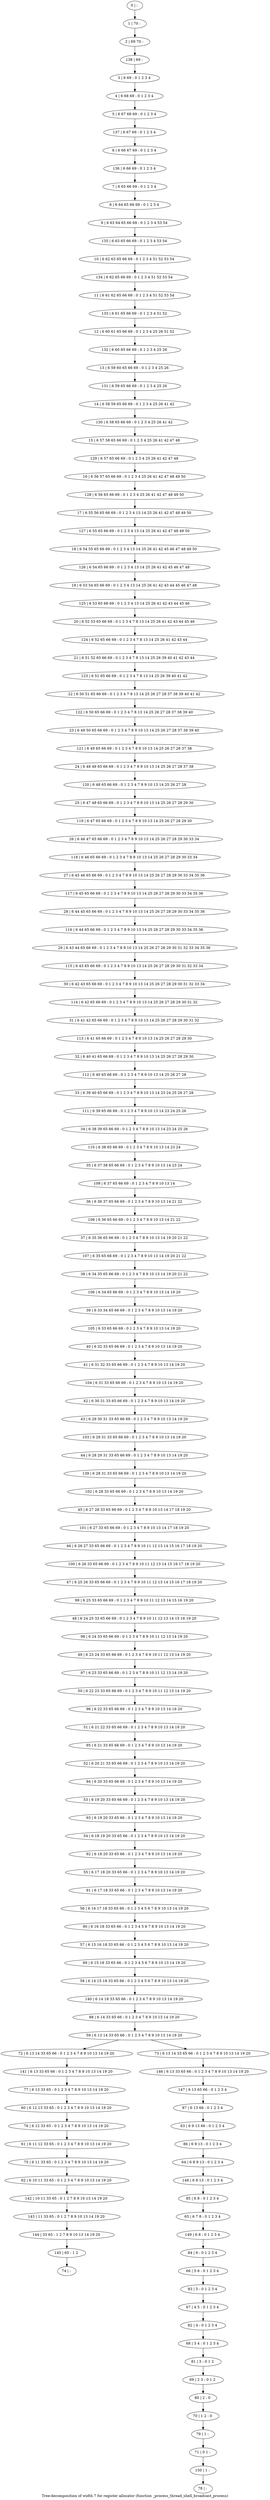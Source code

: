 digraph G {
graph [label="Tree-decomposition of width 7 for register allocator (function _process_thread_shell_broadcast_process)"]
0[label="0 | : "];
1[label="1 | 70 : "];
2[label="2 | 69 70 : "];
3[label="3 | 6 69 : 0 1 2 3 4 "];
4[label="4 | 6 68 69 : 0 1 2 3 4 "];
5[label="5 | 6 67 68 69 : 0 1 2 3 4 "];
6[label="6 | 6 66 67 69 : 0 1 2 3 4 "];
7[label="7 | 6 65 66 69 : 0 1 2 3 4 "];
8[label="8 | 6 64 65 66 69 : 0 1 2 3 4 "];
9[label="9 | 6 63 64 65 66 69 : 0 1 2 3 4 53 54 "];
10[label="10 | 6 62 63 65 66 69 : 0 1 2 3 4 51 52 53 54 "];
11[label="11 | 6 61 62 65 66 69 : 0 1 2 3 4 51 52 53 54 "];
12[label="12 | 6 60 61 65 66 69 : 0 1 2 3 4 25 26 51 52 "];
13[label="13 | 6 59 60 65 66 69 : 0 1 2 3 4 25 26 "];
14[label="14 | 6 58 59 65 66 69 : 0 1 2 3 4 25 26 41 42 "];
15[label="15 | 6 57 58 65 66 69 : 0 1 2 3 4 25 26 41 42 47 48 "];
16[label="16 | 6 56 57 65 66 69 : 0 1 2 3 4 25 26 41 42 47 48 49 50 "];
17[label="17 | 6 55 56 65 66 69 : 0 1 2 3 4 13 14 25 26 41 42 47 48 49 50 "];
18[label="18 | 6 54 55 65 66 69 : 0 1 2 3 4 13 14 25 26 41 42 45 46 47 48 49 50 "];
19[label="19 | 6 53 54 65 66 69 : 0 1 2 3 4 13 14 25 26 41 42 43 44 45 46 47 48 "];
20[label="20 | 6 52 53 65 66 69 : 0 1 2 3 4 7 8 13 14 25 26 41 42 43 44 45 46 "];
21[label="21 | 6 51 52 65 66 69 : 0 1 2 3 4 7 8 13 14 25 26 39 40 41 42 43 44 "];
22[label="22 | 6 50 51 65 66 69 : 0 1 2 3 4 7 8 13 14 25 26 27 28 37 38 39 40 41 42 "];
23[label="23 | 6 49 50 65 66 69 : 0 1 2 3 4 7 8 9 10 13 14 25 26 27 28 37 38 39 40 "];
24[label="24 | 6 48 49 65 66 69 : 0 1 2 3 4 7 8 9 10 13 14 25 26 27 28 37 38 "];
25[label="25 | 6 47 48 65 66 69 : 0 1 2 3 4 7 8 9 10 13 14 25 26 27 28 29 30 "];
26[label="26 | 6 46 47 65 66 69 : 0 1 2 3 4 7 8 9 10 13 14 25 26 27 28 29 30 33 34 "];
27[label="27 | 6 45 46 65 66 69 : 0 1 2 3 4 7 8 9 10 13 14 25 26 27 28 29 30 33 34 35 36 "];
28[label="28 | 6 44 45 65 66 69 : 0 1 2 3 4 7 8 9 10 13 14 25 26 27 28 29 30 33 34 35 36 "];
29[label="29 | 6 43 44 65 66 69 : 0 1 2 3 4 7 8 9 10 13 14 25 26 27 28 29 30 31 32 33 34 35 36 "];
30[label="30 | 6 42 43 65 66 69 : 0 1 2 3 4 7 8 9 10 13 14 25 26 27 28 29 30 31 32 33 34 "];
31[label="31 | 6 41 42 65 66 69 : 0 1 2 3 4 7 8 9 10 13 14 25 26 27 28 29 30 31 32 "];
32[label="32 | 6 40 41 65 66 69 : 0 1 2 3 4 7 8 9 10 13 14 25 26 27 28 29 30 "];
33[label="33 | 6 39 40 65 66 69 : 0 1 2 3 4 7 8 9 10 13 14 23 24 25 26 27 28 "];
34[label="34 | 6 38 39 65 66 69 : 0 1 2 3 4 7 8 9 10 13 14 23 24 25 26 "];
35[label="35 | 6 37 38 65 66 69 : 0 1 2 3 4 7 8 9 10 13 14 23 24 "];
36[label="36 | 6 36 37 65 66 69 : 0 1 2 3 4 7 8 9 10 13 14 21 22 "];
37[label="37 | 6 35 36 65 66 69 : 0 1 2 3 4 7 8 9 10 13 14 19 20 21 22 "];
38[label="38 | 6 34 35 65 66 69 : 0 1 2 3 4 7 8 9 10 13 14 19 20 21 22 "];
39[label="39 | 6 33 34 65 66 69 : 0 1 2 3 4 7 8 9 10 13 14 19 20 "];
40[label="40 | 6 32 33 65 66 69 : 0 1 2 3 4 7 8 9 10 13 14 19 20 "];
41[label="41 | 6 31 32 33 65 66 69 : 0 1 2 3 4 7 8 9 10 13 14 19 20 "];
42[label="42 | 6 30 31 33 65 66 69 : 0 1 2 3 4 7 8 9 10 13 14 19 20 "];
43[label="43 | 6 29 30 31 33 65 66 69 : 0 1 2 3 4 7 8 9 10 13 14 19 20 "];
44[label="44 | 6 28 29 31 33 65 66 69 : 0 1 2 3 4 7 8 9 10 13 14 19 20 "];
45[label="45 | 6 27 28 33 65 66 69 : 0 1 2 3 4 7 8 9 10 13 14 17 18 19 20 "];
46[label="46 | 6 26 27 33 65 66 69 : 0 1 2 3 4 7 8 9 10 11 12 13 14 15 16 17 18 19 20 "];
47[label="47 | 6 25 26 33 65 66 69 : 0 1 2 3 4 7 8 9 10 11 12 13 14 15 16 17 18 19 20 "];
48[label="48 | 6 24 25 33 65 66 69 : 0 1 2 3 4 7 8 9 10 11 12 13 14 15 16 19 20 "];
49[label="49 | 6 23 24 33 65 66 69 : 0 1 2 3 4 7 8 9 10 11 12 13 14 19 20 "];
50[label="50 | 6 22 23 33 65 66 69 : 0 1 2 3 4 7 8 9 10 11 12 13 14 19 20 "];
51[label="51 | 6 21 22 33 65 66 69 : 0 1 2 3 4 7 8 9 10 13 14 19 20 "];
52[label="52 | 6 20 21 33 65 66 69 : 0 1 2 3 4 7 8 9 10 13 14 19 20 "];
53[label="53 | 6 19 20 33 65 66 69 : 0 1 2 3 4 7 8 9 10 13 14 19 20 "];
54[label="54 | 6 18 19 20 33 65 66 : 0 1 2 3 4 7 8 9 10 13 14 19 20 "];
55[label="55 | 6 17 18 20 33 65 66 : 0 1 2 3 4 7 8 9 10 13 14 19 20 "];
56[label="56 | 6 16 17 18 33 65 66 : 0 1 2 3 4 5 6 7 8 9 10 13 14 19 20 "];
57[label="57 | 6 15 16 18 33 65 66 : 0 1 2 3 4 5 6 7 8 9 10 13 14 19 20 "];
58[label="58 | 6 14 15 18 33 65 66 : 0 1 2 3 4 5 6 7 8 9 10 13 14 19 20 "];
59[label="59 | 6 13 14 33 65 66 : 0 1 2 3 4 7 8 9 10 13 14 19 20 "];
60[label="60 | 6 12 13 33 65 : 0 1 2 3 4 7 8 9 10 13 14 19 20 "];
61[label="61 | 6 11 12 33 65 : 0 1 2 3 4 7 8 9 10 13 14 19 20 "];
62[label="62 | 6 10 11 33 65 : 0 1 2 3 4 7 8 9 10 13 14 19 20 "];
63[label="63 | 6 9 13 66 : 0 1 2 3 4 "];
64[label="64 | 6 8 9 13 : 0 1 2 3 4 "];
65[label="65 | 6 7 8 : 0 1 2 3 4 "];
66[label="66 | 5 6 : 0 1 2 3 4 "];
67[label="67 | 4 5 : 0 1 2 3 4 "];
68[label="68 | 3 4 : 0 1 2 3 4 "];
69[label="69 | 2 3 : 0 1 2 "];
70[label="70 | 1 2 : 0 "];
71[label="71 | 0 1 : "];
72[label="72 | 6 13 14 33 65 66 : 0 1 2 3 4 7 8 9 10 13 14 19 20 "];
73[label="73 | 6 13 14 33 65 66 : 0 1 2 3 4 7 8 9 10 13 14 19 20 "];
74[label="74 | : "];
75[label="75 | 6 11 33 65 : 0 1 2 3 4 7 8 9 10 13 14 19 20 "];
76[label="76 | 6 12 33 65 : 0 1 2 3 4 7 8 9 10 13 14 19 20 "];
77[label="77 | 6 13 33 65 : 0 1 2 3 4 7 8 9 10 13 14 19 20 "];
78[label="78 | : "];
79[label="79 | 1 : "];
80[label="80 | 2 : 0 "];
81[label="81 | 3 : 0 1 2 "];
82[label="82 | 4 : 0 1 2 3 4 "];
83[label="83 | 5 : 0 1 2 3 4 "];
84[label="84 | 6 : 0 1 2 3 4 "];
85[label="85 | 6 8 : 0 1 2 3 4 "];
86[label="86 | 6 9 13 : 0 1 2 3 4 "];
87[label="87 | 6 13 66 : 0 1 2 3 4 "];
88[label="88 | 6 14 33 65 66 : 0 1 2 3 4 7 8 9 10 13 14 19 20 "];
89[label="89 | 6 15 18 33 65 66 : 0 1 2 3 4 5 6 7 8 9 10 13 14 19 20 "];
90[label="90 | 6 16 18 33 65 66 : 0 1 2 3 4 5 6 7 8 9 10 13 14 19 20 "];
91[label="91 | 6 17 18 33 65 66 : 0 1 2 3 4 7 8 9 10 13 14 19 20 "];
92[label="92 | 6 18 20 33 65 66 : 0 1 2 3 4 7 8 9 10 13 14 19 20 "];
93[label="93 | 6 19 20 33 65 66 : 0 1 2 3 4 7 8 9 10 13 14 19 20 "];
94[label="94 | 6 20 33 65 66 69 : 0 1 2 3 4 7 8 9 10 13 14 19 20 "];
95[label="95 | 6 21 33 65 66 69 : 0 1 2 3 4 7 8 9 10 13 14 19 20 "];
96[label="96 | 6 22 33 65 66 69 : 0 1 2 3 4 7 8 9 10 13 14 19 20 "];
97[label="97 | 6 23 33 65 66 69 : 0 1 2 3 4 7 8 9 10 11 12 13 14 19 20 "];
98[label="98 | 6 24 33 65 66 69 : 0 1 2 3 4 7 8 9 10 11 12 13 14 19 20 "];
99[label="99 | 6 25 33 65 66 69 : 0 1 2 3 4 7 8 9 10 11 12 13 14 15 16 19 20 "];
100[label="100 | 6 26 33 65 66 69 : 0 1 2 3 4 7 8 9 10 11 12 13 14 15 16 17 18 19 20 "];
101[label="101 | 6 27 33 65 66 69 : 0 1 2 3 4 7 8 9 10 13 14 17 18 19 20 "];
102[label="102 | 6 28 33 65 66 69 : 0 1 2 3 4 7 8 9 10 13 14 19 20 "];
103[label="103 | 6 29 31 33 65 66 69 : 0 1 2 3 4 7 8 9 10 13 14 19 20 "];
104[label="104 | 6 31 33 65 66 69 : 0 1 2 3 4 7 8 9 10 13 14 19 20 "];
105[label="105 | 6 33 65 66 69 : 0 1 2 3 4 7 8 9 10 13 14 19 20 "];
106[label="106 | 6 34 65 66 69 : 0 1 2 3 4 7 8 9 10 13 14 19 20 "];
107[label="107 | 6 35 65 66 69 : 0 1 2 3 4 7 8 9 10 13 14 19 20 21 22 "];
108[label="108 | 6 36 65 66 69 : 0 1 2 3 4 7 8 9 10 13 14 21 22 "];
109[label="109 | 6 37 65 66 69 : 0 1 2 3 4 7 8 9 10 13 14 "];
110[label="110 | 6 38 65 66 69 : 0 1 2 3 4 7 8 9 10 13 14 23 24 "];
111[label="111 | 6 39 65 66 69 : 0 1 2 3 4 7 8 9 10 13 14 23 24 25 26 "];
112[label="112 | 6 40 65 66 69 : 0 1 2 3 4 7 8 9 10 13 14 25 26 27 28 "];
113[label="113 | 6 41 65 66 69 : 0 1 2 3 4 7 8 9 10 13 14 25 26 27 28 29 30 "];
114[label="114 | 6 42 65 66 69 : 0 1 2 3 4 7 8 9 10 13 14 25 26 27 28 29 30 31 32 "];
115[label="115 | 6 43 65 66 69 : 0 1 2 3 4 7 8 9 10 13 14 25 26 27 28 29 30 31 32 33 34 "];
116[label="116 | 6 44 65 66 69 : 0 1 2 3 4 7 8 9 10 13 14 25 26 27 28 29 30 33 34 35 36 "];
117[label="117 | 6 45 65 66 69 : 0 1 2 3 4 7 8 9 10 13 14 25 26 27 28 29 30 33 34 35 36 "];
118[label="118 | 6 46 65 66 69 : 0 1 2 3 4 7 8 9 10 13 14 25 26 27 28 29 30 33 34 "];
119[label="119 | 6 47 65 66 69 : 0 1 2 3 4 7 8 9 10 13 14 25 26 27 28 29 30 "];
120[label="120 | 6 48 65 66 69 : 0 1 2 3 4 7 8 9 10 13 14 25 26 27 28 "];
121[label="121 | 6 49 65 66 69 : 0 1 2 3 4 7 8 9 10 13 14 25 26 27 28 37 38 "];
122[label="122 | 6 50 65 66 69 : 0 1 2 3 4 7 8 13 14 25 26 27 28 37 38 39 40 "];
123[label="123 | 6 51 65 66 69 : 0 1 2 3 4 7 8 13 14 25 26 39 40 41 42 "];
124[label="124 | 6 52 65 66 69 : 0 1 2 3 4 7 8 13 14 25 26 41 42 43 44 "];
125[label="125 | 6 53 65 66 69 : 0 1 2 3 4 13 14 25 26 41 42 43 44 45 46 "];
126[label="126 | 6 54 65 66 69 : 0 1 2 3 4 13 14 25 26 41 42 45 46 47 48 "];
127[label="127 | 6 55 65 66 69 : 0 1 2 3 4 13 14 25 26 41 42 47 48 49 50 "];
128[label="128 | 6 56 65 66 69 : 0 1 2 3 4 25 26 41 42 47 48 49 50 "];
129[label="129 | 6 57 65 66 69 : 0 1 2 3 4 25 26 41 42 47 48 "];
130[label="130 | 6 58 65 66 69 : 0 1 2 3 4 25 26 41 42 "];
131[label="131 | 6 59 65 66 69 : 0 1 2 3 4 25 26 "];
132[label="132 | 6 60 65 66 69 : 0 1 2 3 4 25 26 "];
133[label="133 | 6 61 65 66 69 : 0 1 2 3 4 51 52 "];
134[label="134 | 6 62 65 66 69 : 0 1 2 3 4 51 52 53 54 "];
135[label="135 | 6 63 65 66 69 : 0 1 2 3 4 53 54 "];
136[label="136 | 6 66 69 : 0 1 2 3 4 "];
137[label="137 | 6 67 69 : 0 1 2 3 4 "];
138[label="138 | 69 : "];
139[label="139 | 6 28 31 33 65 66 69 : 0 1 2 3 4 7 8 9 10 13 14 19 20 "];
140[label="140 | 6 14 18 33 65 66 : 0 1 2 3 4 7 8 9 10 13 14 19 20 "];
141[label="141 | 6 13 33 65 66 : 0 1 2 3 4 7 8 9 10 13 14 19 20 "];
142[label="142 | 10 11 33 65 : 0 1 2 7 8 9 10 13 14 19 20 "];
143[label="143 | 11 33 65 : 0 1 2 7 8 9 10 13 14 19 20 "];
144[label="144 | 33 65 : 1 2 7 8 9 10 13 14 19 20 "];
145[label="145 | 65 : 1 2 "];
146[label="146 | 6 13 33 65 66 : 0 1 2 3 4 7 8 9 10 13 14 19 20 "];
147[label="147 | 6 13 65 66 : 0 1 2 3 4 "];
148[label="148 | 6 8 13 : 0 1 2 3 4 "];
149[label="149 | 6 8 : 0 1 2 3 4 "];
150[label="150 | 1 : "];
0->1 ;
1->2 ;
3->4 ;
4->5 ;
7->8 ;
8->9 ;
40->41 ;
42->43 ;
59->72 ;
59->73 ;
75->62 ;
61->75 ;
76->61 ;
60->76 ;
77->60 ;
79->71 ;
70->79 ;
80->70 ;
69->80 ;
81->69 ;
68->81 ;
82->68 ;
67->82 ;
83->67 ;
66->83 ;
84->66 ;
85->65 ;
86->64 ;
63->86 ;
87->63 ;
88->59 ;
89->58 ;
57->89 ;
90->57 ;
56->90 ;
91->56 ;
55->91 ;
92->55 ;
54->92 ;
93->54 ;
53->93 ;
94->53 ;
52->94 ;
95->52 ;
51->95 ;
96->51 ;
50->96 ;
97->50 ;
49->97 ;
98->49 ;
48->98 ;
99->48 ;
47->99 ;
100->47 ;
46->100 ;
101->46 ;
45->101 ;
102->45 ;
103->44 ;
43->103 ;
104->42 ;
41->104 ;
105->40 ;
39->105 ;
106->39 ;
38->106 ;
107->38 ;
37->107 ;
108->37 ;
36->108 ;
109->36 ;
35->109 ;
110->35 ;
34->110 ;
111->34 ;
33->111 ;
112->33 ;
32->112 ;
113->32 ;
31->113 ;
114->31 ;
30->114 ;
115->30 ;
29->115 ;
116->29 ;
28->116 ;
117->28 ;
27->117 ;
118->27 ;
26->118 ;
119->26 ;
25->119 ;
120->25 ;
24->120 ;
121->24 ;
23->121 ;
122->23 ;
22->122 ;
123->22 ;
21->123 ;
124->21 ;
20->124 ;
125->20 ;
19->125 ;
126->19 ;
18->126 ;
127->18 ;
17->127 ;
128->17 ;
16->128 ;
129->16 ;
15->129 ;
130->15 ;
14->130 ;
131->14 ;
13->131 ;
132->13 ;
12->132 ;
133->12 ;
11->133 ;
134->11 ;
10->134 ;
135->10 ;
9->135 ;
136->7 ;
6->136 ;
137->6 ;
5->137 ;
138->3 ;
2->138 ;
139->102 ;
44->139 ;
140->88 ;
58->140 ;
141->77 ;
72->141 ;
62->142 ;
142->143 ;
143->144 ;
145->74 ;
144->145 ;
73->146 ;
147->87 ;
146->147 ;
148->85 ;
64->148 ;
149->84 ;
65->149 ;
150->78 ;
71->150 ;
}
